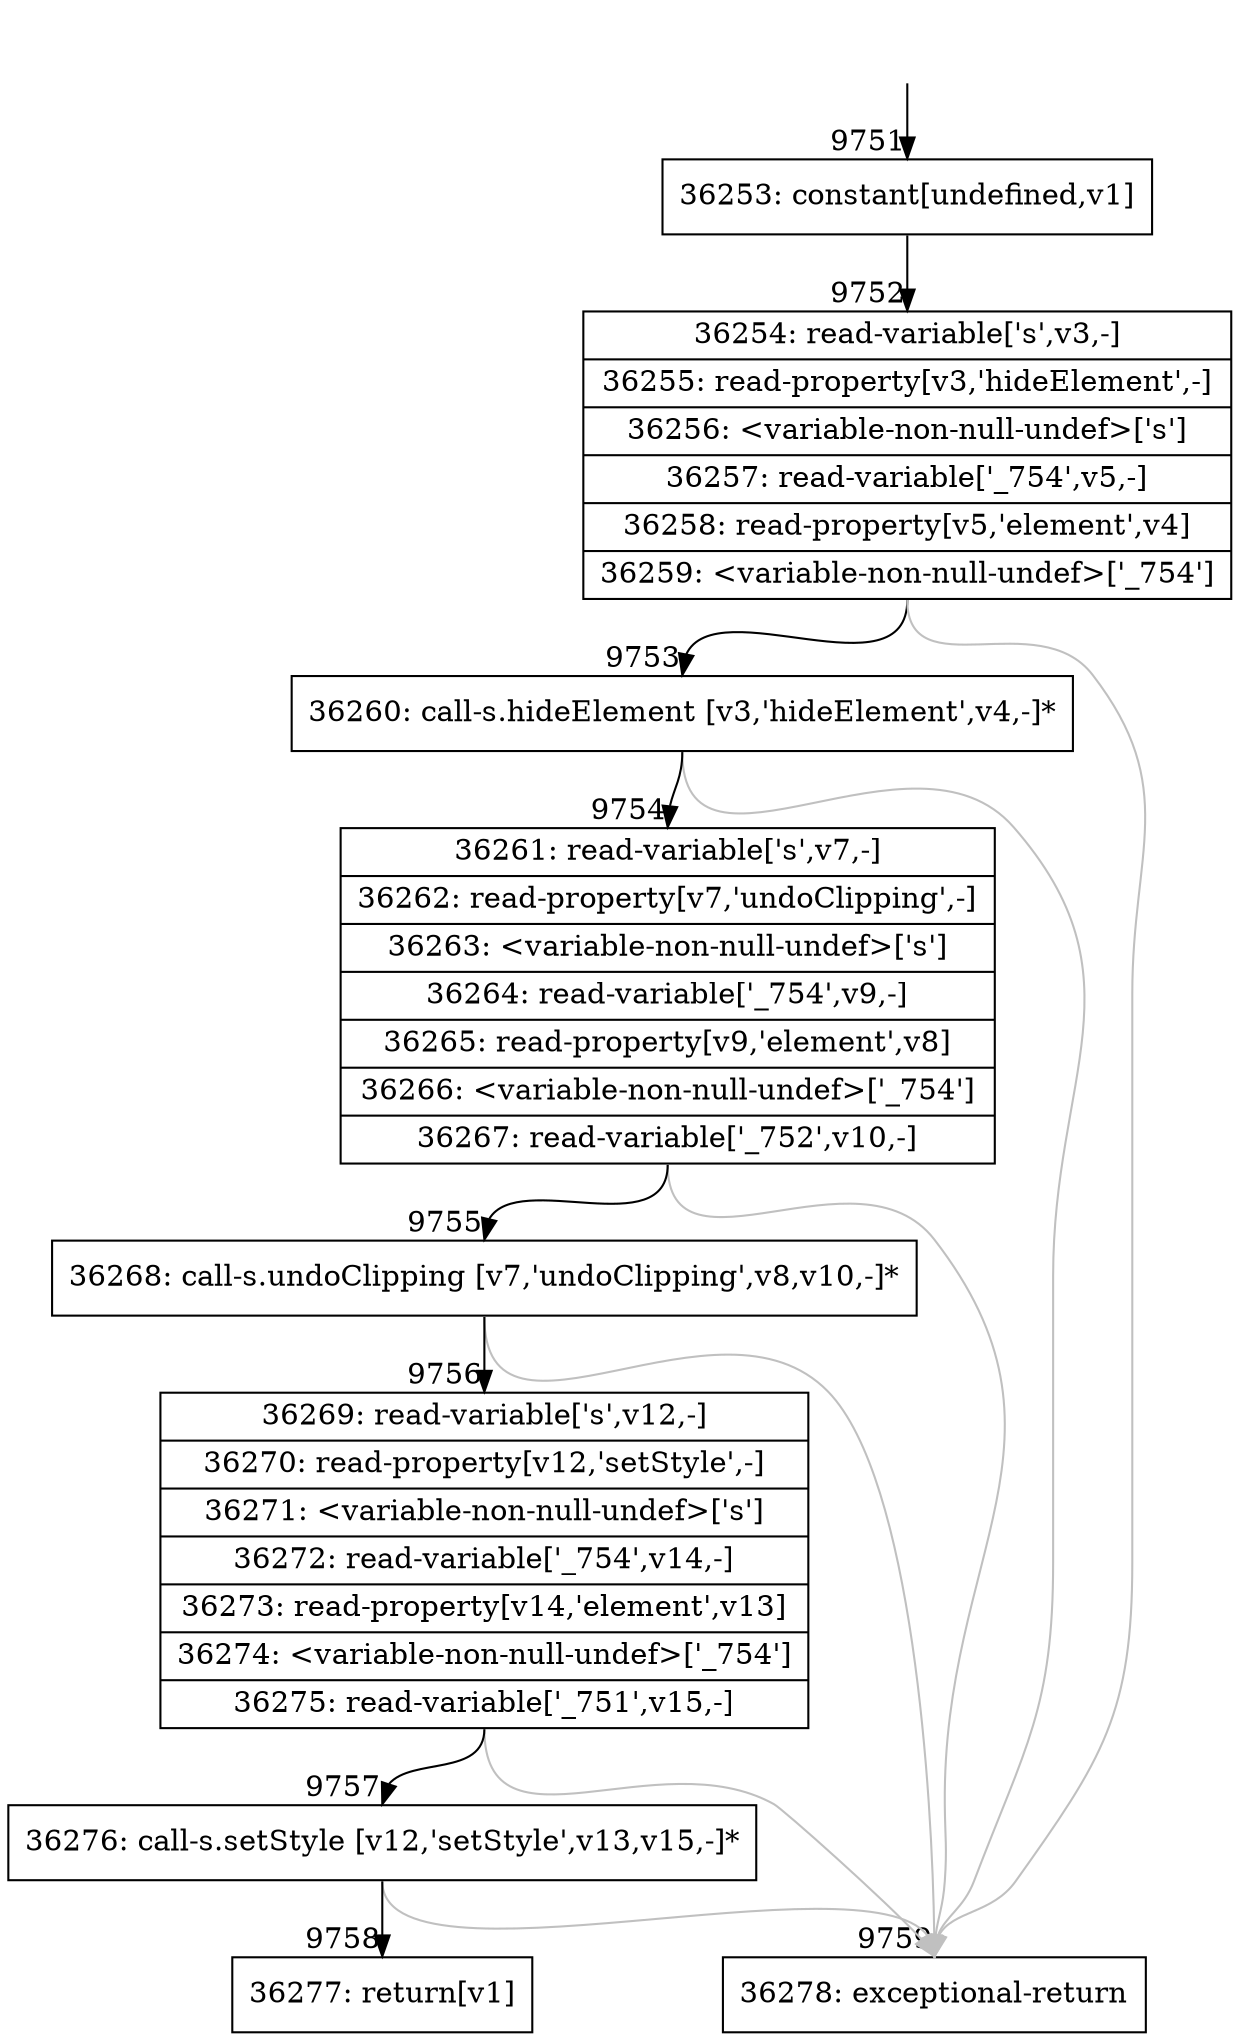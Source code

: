 digraph {
rankdir="TD"
BB_entry683[shape=none,label=""];
BB_entry683 -> BB9751 [tailport=s, headport=n, headlabel="    9751"]
BB9751 [shape=record label="{36253: constant[undefined,v1]}" ] 
BB9751 -> BB9752 [tailport=s, headport=n, headlabel="      9752"]
BB9752 [shape=record label="{36254: read-variable['s',v3,-]|36255: read-property[v3,'hideElement',-]|36256: \<variable-non-null-undef\>['s']|36257: read-variable['_754',v5,-]|36258: read-property[v5,'element',v4]|36259: \<variable-non-null-undef\>['_754']}" ] 
BB9752 -> BB9753 [tailport=s, headport=n, headlabel="      9753"]
BB9752 -> BB9759 [tailport=s, headport=n, color=gray, headlabel="      9759"]
BB9753 [shape=record label="{36260: call-s.hideElement [v3,'hideElement',v4,-]*}" ] 
BB9753 -> BB9754 [tailport=s, headport=n, headlabel="      9754"]
BB9753 -> BB9759 [tailport=s, headport=n, color=gray]
BB9754 [shape=record label="{36261: read-variable['s',v7,-]|36262: read-property[v7,'undoClipping',-]|36263: \<variable-non-null-undef\>['s']|36264: read-variable['_754',v9,-]|36265: read-property[v9,'element',v8]|36266: \<variable-non-null-undef\>['_754']|36267: read-variable['_752',v10,-]}" ] 
BB9754 -> BB9755 [tailport=s, headport=n, headlabel="      9755"]
BB9754 -> BB9759 [tailport=s, headport=n, color=gray]
BB9755 [shape=record label="{36268: call-s.undoClipping [v7,'undoClipping',v8,v10,-]*}" ] 
BB9755 -> BB9756 [tailport=s, headport=n, headlabel="      9756"]
BB9755 -> BB9759 [tailport=s, headport=n, color=gray]
BB9756 [shape=record label="{36269: read-variable['s',v12,-]|36270: read-property[v12,'setStyle',-]|36271: \<variable-non-null-undef\>['s']|36272: read-variable['_754',v14,-]|36273: read-property[v14,'element',v13]|36274: \<variable-non-null-undef\>['_754']|36275: read-variable['_751',v15,-]}" ] 
BB9756 -> BB9757 [tailport=s, headport=n, headlabel="      9757"]
BB9756 -> BB9759 [tailport=s, headport=n, color=gray]
BB9757 [shape=record label="{36276: call-s.setStyle [v12,'setStyle',v13,v15,-]*}" ] 
BB9757 -> BB9758 [tailport=s, headport=n, headlabel="      9758"]
BB9757 -> BB9759 [tailport=s, headport=n, color=gray]
BB9758 [shape=record label="{36277: return[v1]}" ] 
BB9759 [shape=record label="{36278: exceptional-return}" ] 
//#$~ 6890
}
